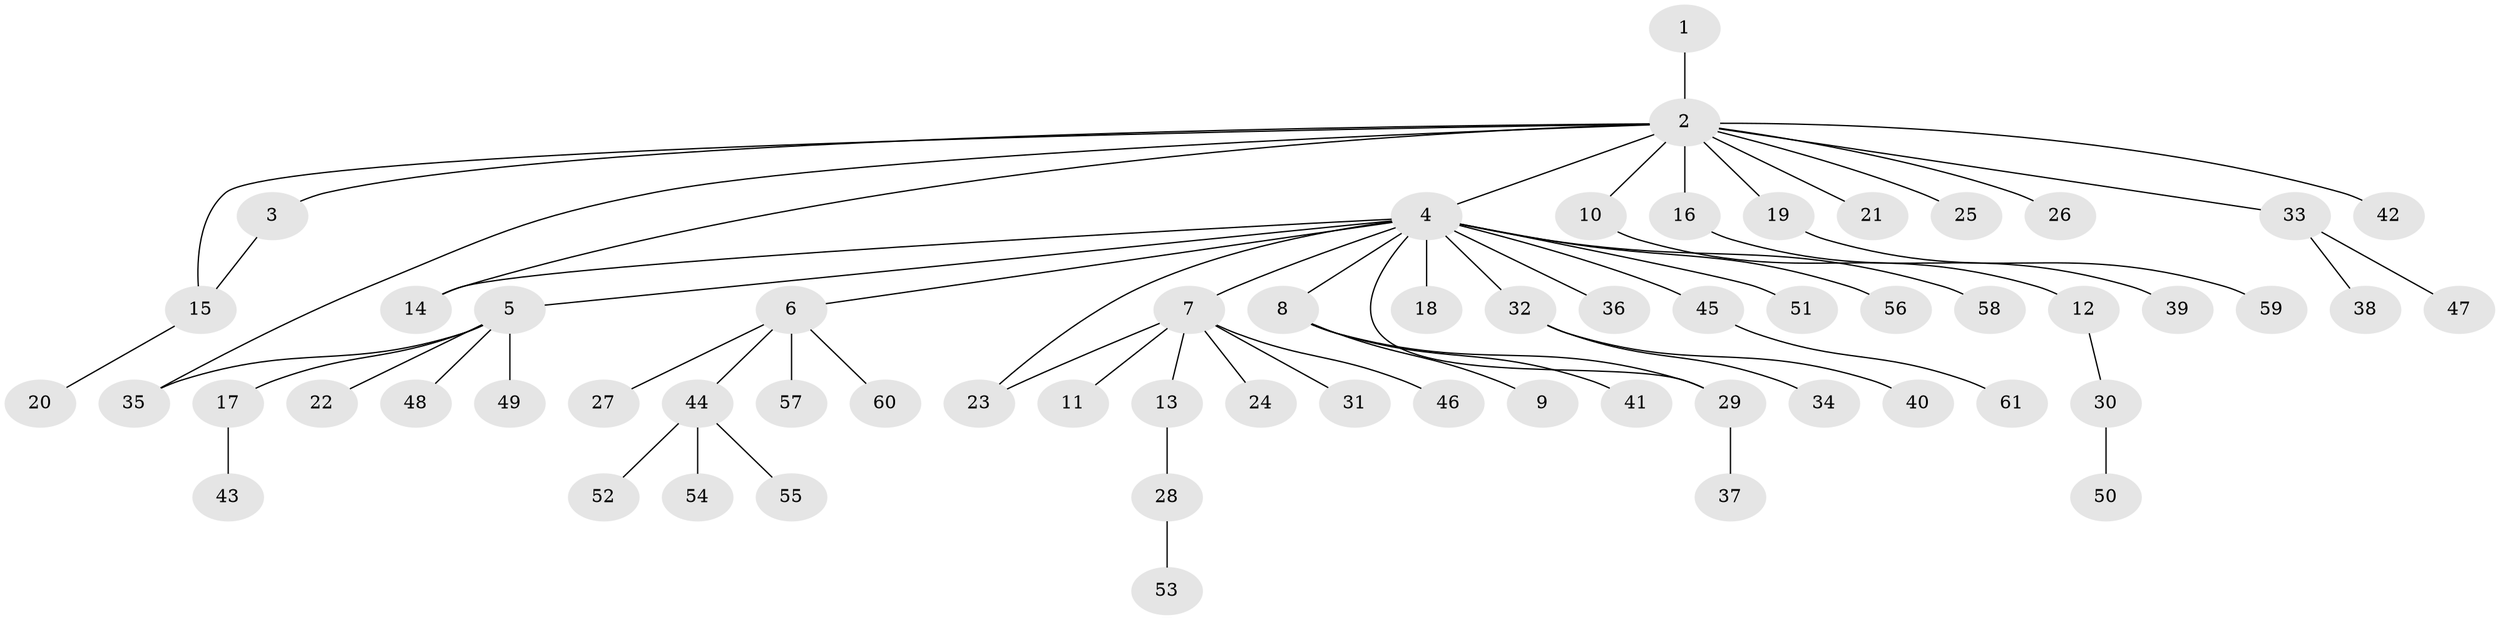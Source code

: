 // coarse degree distribution, {1: 0.627906976744186, 12: 0.023255813953488372, 2: 0.20930232558139536, 14: 0.023255813953488372, 5: 0.023255813953488372, 4: 0.023255813953488372, 6: 0.023255813953488372, 3: 0.046511627906976744}
// Generated by graph-tools (version 1.1) at 2025/41/03/06/25 10:41:49]
// undirected, 61 vertices, 65 edges
graph export_dot {
graph [start="1"]
  node [color=gray90,style=filled];
  1;
  2;
  3;
  4;
  5;
  6;
  7;
  8;
  9;
  10;
  11;
  12;
  13;
  14;
  15;
  16;
  17;
  18;
  19;
  20;
  21;
  22;
  23;
  24;
  25;
  26;
  27;
  28;
  29;
  30;
  31;
  32;
  33;
  34;
  35;
  36;
  37;
  38;
  39;
  40;
  41;
  42;
  43;
  44;
  45;
  46;
  47;
  48;
  49;
  50;
  51;
  52;
  53;
  54;
  55;
  56;
  57;
  58;
  59;
  60;
  61;
  1 -- 2;
  2 -- 3;
  2 -- 4;
  2 -- 10;
  2 -- 14;
  2 -- 15;
  2 -- 16;
  2 -- 19;
  2 -- 21;
  2 -- 25;
  2 -- 26;
  2 -- 33;
  2 -- 35;
  2 -- 42;
  3 -- 15;
  4 -- 5;
  4 -- 6;
  4 -- 7;
  4 -- 8;
  4 -- 14;
  4 -- 18;
  4 -- 23;
  4 -- 29;
  4 -- 32;
  4 -- 36;
  4 -- 45;
  4 -- 51;
  4 -- 56;
  4 -- 58;
  5 -- 17;
  5 -- 22;
  5 -- 35;
  5 -- 48;
  5 -- 49;
  6 -- 27;
  6 -- 44;
  6 -- 57;
  6 -- 60;
  7 -- 11;
  7 -- 13;
  7 -- 23;
  7 -- 24;
  7 -- 31;
  7 -- 46;
  8 -- 9;
  8 -- 29;
  8 -- 41;
  10 -- 12;
  12 -- 30;
  13 -- 28;
  15 -- 20;
  16 -- 39;
  17 -- 43;
  19 -- 59;
  28 -- 53;
  29 -- 37;
  30 -- 50;
  32 -- 34;
  32 -- 40;
  33 -- 38;
  33 -- 47;
  44 -- 52;
  44 -- 54;
  44 -- 55;
  45 -- 61;
}
